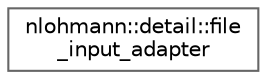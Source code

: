 digraph "Graphical Class Hierarchy"
{
 // LATEX_PDF_SIZE
  bgcolor="transparent";
  edge [fontname=Helvetica,fontsize=10,labelfontname=Helvetica,labelfontsize=10];
  node [fontname=Helvetica,fontsize=10,shape=box,height=0.2,width=0.4];
  rankdir="LR";
  Node0 [id="Node000000",label="nlohmann::detail::file\l_input_adapter",height=0.2,width=0.4,color="grey40", fillcolor="white", style="filled",URL="$classnlohmann_1_1detail_1_1file__input__adapter.html",tooltip=" "];
}
